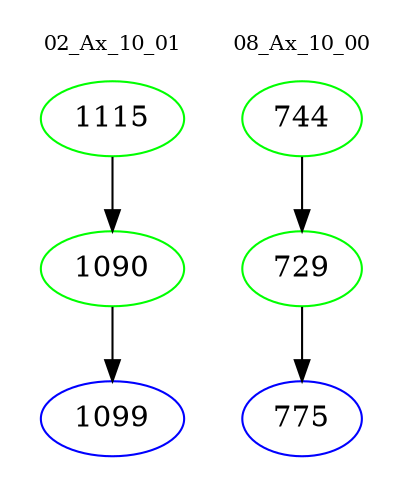 digraph{
subgraph cluster_0 {
color = white
label = "02_Ax_10_01";
fontsize=10;
T0_1115 [label="1115", color="green"]
T0_1115 -> T0_1090 [color="black"]
T0_1090 [label="1090", color="green"]
T0_1090 -> T0_1099 [color="black"]
T0_1099 [label="1099", color="blue"]
}
subgraph cluster_1 {
color = white
label = "08_Ax_10_00";
fontsize=10;
T1_744 [label="744", color="green"]
T1_744 -> T1_729 [color="black"]
T1_729 [label="729", color="green"]
T1_729 -> T1_775 [color="black"]
T1_775 [label="775", color="blue"]
}
}

